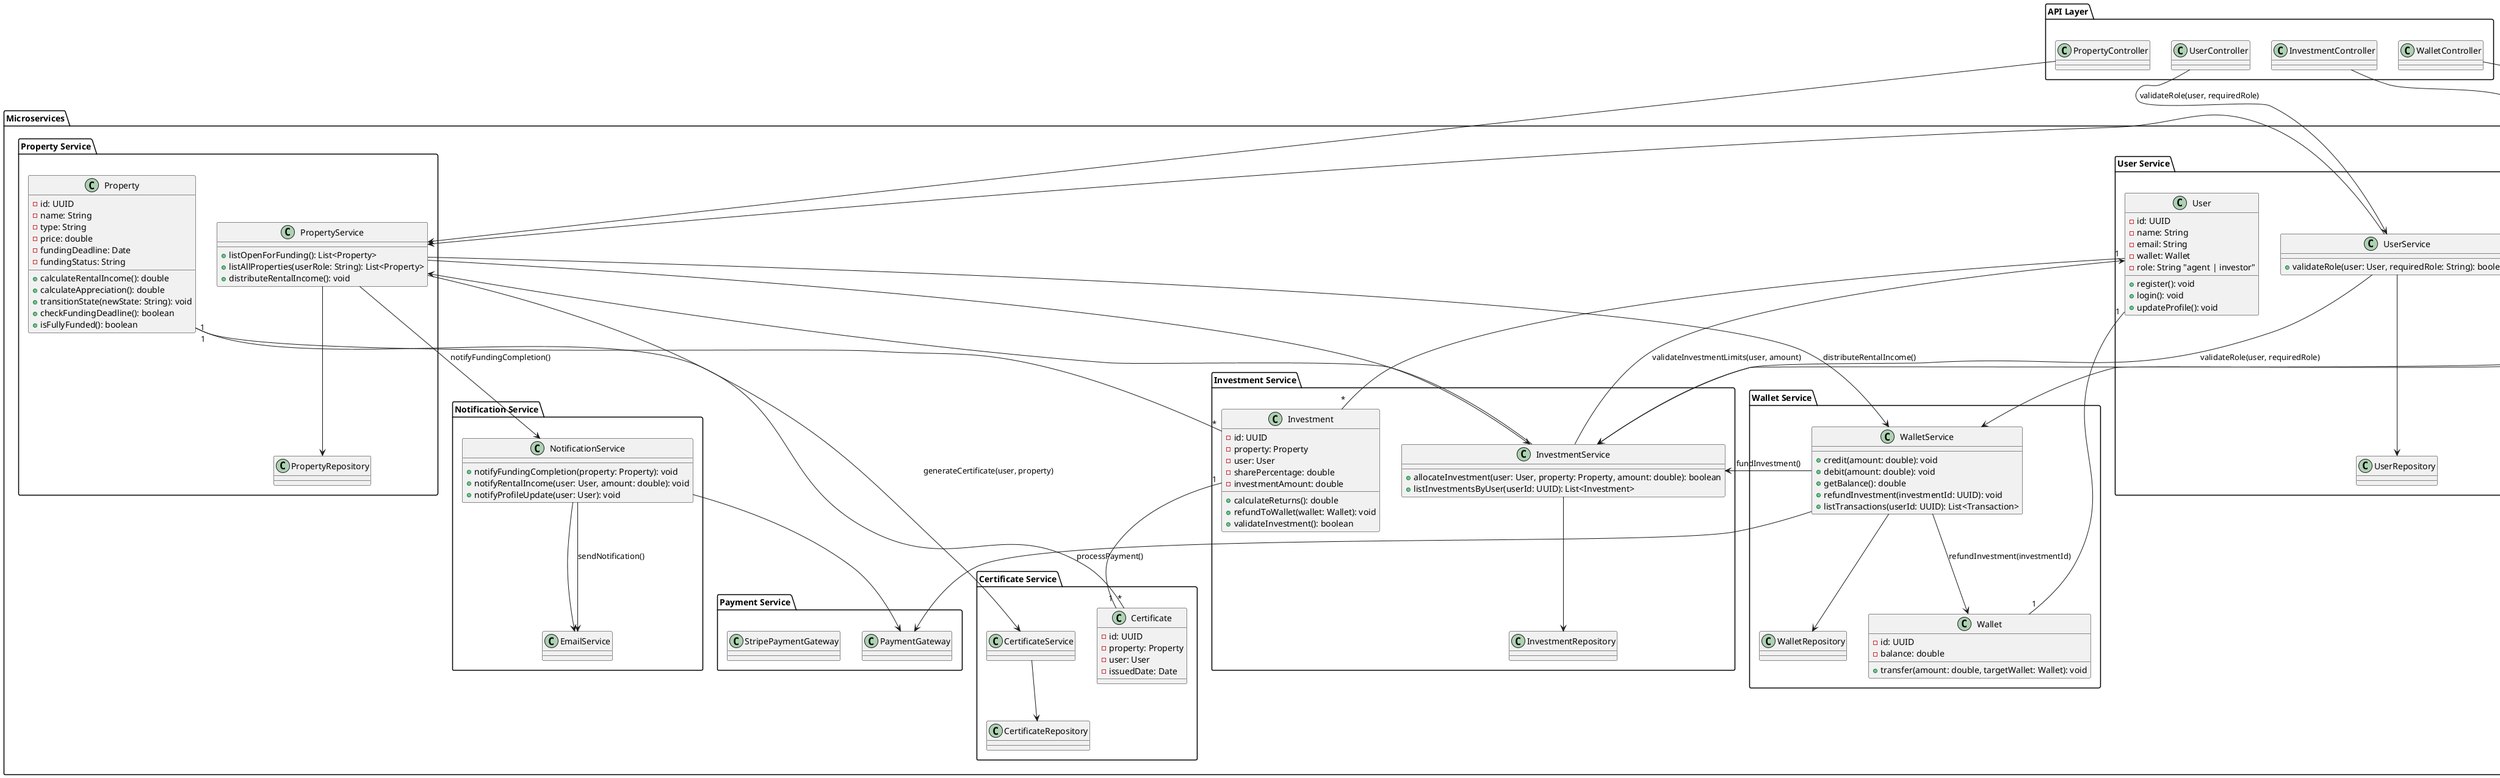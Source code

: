 @startuml archi-diagram-v6

' Layers
package "API Layer" {
    class PropertyController
    class InvestmentController
    class UserController
    class WalletController
}

package "Microservices" {
    package "Property Service" {
        class PropertyService {
            + listOpenForFunding(): List<Property>
            + listAllProperties(userRole: String): List<Property>
            + distributeRentalIncome(): void
        }
        class PropertyRepository
        class Property {
          - id: UUID
          - name: String
          - type: String
          - price: double
          - fundingDeadline: Date
          - fundingStatus: String
          + calculateRentalIncome(): double
          + calculateAppreciation(): double
          + transitionState(newState: String): void
          + checkFundingDeadline(): boolean
          + isFullyFunded(): boolean
        }
    }

    package "Investment Service" {
        class InvestmentService {
            + allocateInvestment(user: User, property: Property, amount: double): boolean
            + listInvestmentsByUser(userId: UUID): List<Investment>
        }
        class InvestmentRepository
        class Investment {
          - id: UUID
          - property: Property
          - user: User
          - sharePercentage: double
          - investmentAmount: double
          + calculateReturns(): double
          + refundToWallet(wallet: Wallet): void
          + validateInvestment(): boolean
        }
    }

    package "User Service" {
        class UserService {
            + validateRole(user: User, requiredRole: String): boolean
        }
        class UserRepository
        class User {
          - id: UUID
          - name: String
          - email: String
          - wallet: Wallet
          - role: String "agent | investor"
          + register(): void
          + login(): void
          + updateProfile(): void
        }
    }

    package "Wallet Service" {
        class WalletService {
            + credit(amount: double): void
            + debit(amount: double): void
            + getBalance(): double
            + refundInvestment(investmentId: UUID): void
            + listTransactions(userId: UUID): List<Transaction>
        }
        class WalletRepository
        class Wallet {
          - id: UUID
          - balance: double
          + transfer(amount: double, targetWallet: Wallet): void
        }
    }

    package "Notification Service" {
        class NotificationService {
            + notifyFundingCompletion(property: Property): void
            + notifyRentalIncome(user: User, amount: double): void
            + notifyProfileUpdate(user: User): void
        }
        class EmailService
    }

    package "Payment Service" {
        class PaymentGateway
        class StripePaymentGateway
    }

    package "Certificate Service" {
        class CertificateService
        class CertificateRepository
        class Certificate {
          - id: UUID
          - property: Property
          - user: User
          - issuedDate: Date
        }
    }
}

' Relationships
PropertyController --> PropertyService
UserController --> UserService
InvestmentController --> InvestmentService
WalletController --> WalletService

PropertyService --> PropertyRepository
InvestmentService --> InvestmentRepository
InvestmentService --> PropertyService
UserService --> UserRepository
WalletService --> WalletRepository
CertificateService --> CertificateRepository
NotificationService --> EmailService
NotificationService --> PaymentGateway

Property "1" -- "*" Investment
User "1" -- "*" Investment
User "1" -- "1" Wallet
Investment "1" -- "1" Certificate
Property "1" -- "*" Certificate

' Domain-Specific Enhancements
PropertyService --> NotificationService : notifyFundingCompletion()
PropertyService --> InvestmentService
PropertyService --> WalletService : distributeRentalIncome()
WalletService --> PaymentGateway : processPayment()
WalletService --> InvestmentService : fundInvestment()
NotificationService --> EmailService : sendNotification()
InvestmentService --> User : validateInvestmentLimits(user, amount)
WalletService --> Wallet : refundInvestment(investmentId)
PropertyService --> CertificateService : generateCertificate(user, property)

' Role validation
UserService --> PropertyService : validateRole(user, requiredRole)
UserService --> InvestmentService : validateRole(user, requiredRole)

@enduml

